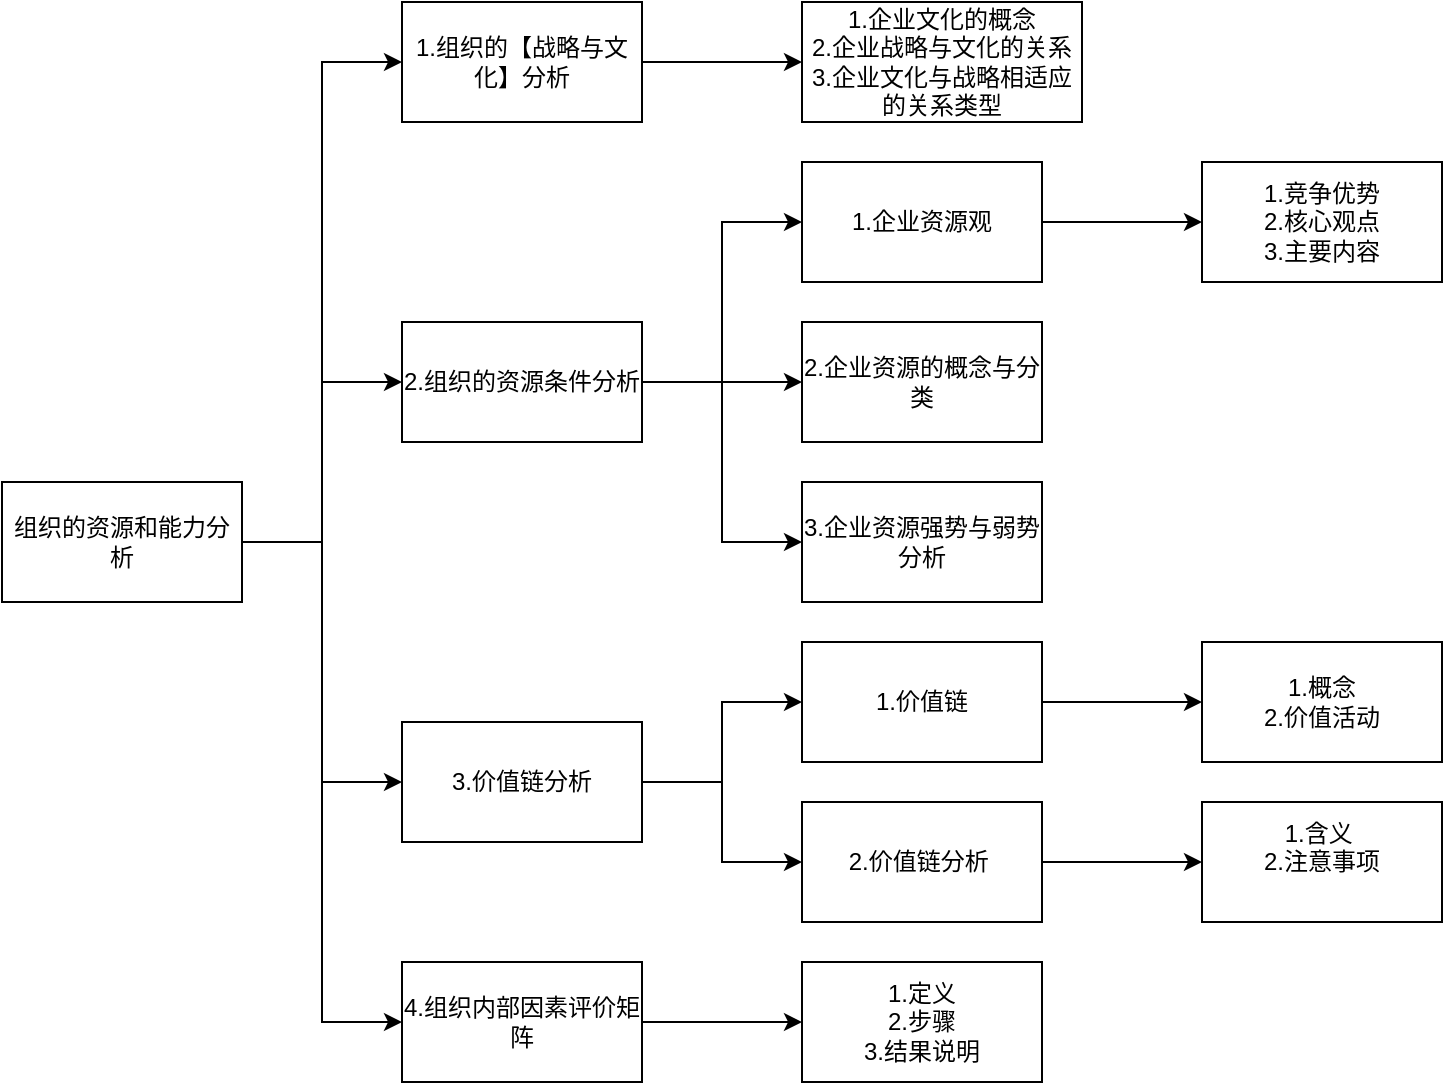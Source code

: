 <mxfile version="22.1.11" type="device">
  <diagram name="第 1 页" id="uXD7KHuHyw0NmRrSIp3C">
    <mxGraphModel dx="954" dy="589" grid="1" gridSize="10" guides="1" tooltips="1" connect="1" arrows="1" fold="1" page="1" pageScale="1" pageWidth="827" pageHeight="1169" math="0" shadow="0">
      <root>
        <mxCell id="0" />
        <mxCell id="1" parent="0" />
        <mxCell id="YB15amSemUfS8QgxUduB-1" value="" style="edgeStyle=orthogonalEdgeStyle;rounded=0;orthogonalLoop=1;jettySize=auto;html=1;entryX=0;entryY=0.5;entryDx=0;entryDy=0;" parent="1" source="YB15amSemUfS8QgxUduB-4" target="YB15amSemUfS8QgxUduB-5" edge="1">
          <mxGeometry relative="1" as="geometry" />
        </mxCell>
        <mxCell id="YB15amSemUfS8QgxUduB-2" style="edgeStyle=orthogonalEdgeStyle;rounded=0;orthogonalLoop=1;jettySize=auto;html=1;entryX=0;entryY=0.5;entryDx=0;entryDy=0;" parent="1" source="YB15amSemUfS8QgxUduB-4" target="YB15amSemUfS8QgxUduB-8" edge="1">
          <mxGeometry relative="1" as="geometry" />
        </mxCell>
        <mxCell id="YB15amSemUfS8QgxUduB-3" style="edgeStyle=orthogonalEdgeStyle;rounded=0;orthogonalLoop=1;jettySize=auto;html=1;entryX=0;entryY=0.5;entryDx=0;entryDy=0;" parent="1" source="YB15amSemUfS8QgxUduB-4" target="YB15amSemUfS8QgxUduB-9" edge="1">
          <mxGeometry relative="1" as="geometry" />
        </mxCell>
        <mxCell id="YB15amSemUfS8QgxUduB-4" value="组织的资源和能力分析" style="rounded=0;whiteSpace=wrap;html=1;" parent="1" vertex="1">
          <mxGeometry x="40" y="320" width="120" height="60" as="geometry" />
        </mxCell>
        <mxCell id="6O3iiqv5siRE0Z-U-gD1-2" value="" style="edgeStyle=orthogonalEdgeStyle;rounded=0;orthogonalLoop=1;jettySize=auto;html=1;" parent="1" source="YB15amSemUfS8QgxUduB-5" target="6O3iiqv5siRE0Z-U-gD1-1" edge="1">
          <mxGeometry relative="1" as="geometry" />
        </mxCell>
        <mxCell id="YB15amSemUfS8QgxUduB-5" value="1.组织的【战略与文化】分析" style="rounded=0;whiteSpace=wrap;html=1;" parent="1" vertex="1">
          <mxGeometry x="240" y="80" width="120" height="60" as="geometry" />
        </mxCell>
        <mxCell id="YB15amSemUfS8QgxUduB-6" value="" style="edgeStyle=orthogonalEdgeStyle;rounded=0;orthogonalLoop=1;jettySize=auto;html=1;entryX=0;entryY=0.5;entryDx=0;entryDy=0;" parent="1" source="YB15amSemUfS8QgxUduB-8" target="6O3iiqv5siRE0Z-U-gD1-8" edge="1">
          <mxGeometry relative="1" as="geometry">
            <mxPoint x="440" y="260" as="targetPoint" />
          </mxGeometry>
        </mxCell>
        <mxCell id="YB15amSemUfS8QgxUduB-7" style="edgeStyle=orthogonalEdgeStyle;rounded=0;orthogonalLoop=1;jettySize=auto;html=1;entryX=0;entryY=0.5;entryDx=0;entryDy=0;exitX=1;exitY=0.5;exitDx=0;exitDy=0;" parent="1" source="YB15amSemUfS8QgxUduB-4" target="YB15amSemUfS8QgxUduB-11" edge="1">
          <mxGeometry relative="1" as="geometry" />
        </mxCell>
        <mxCell id="HeIT6uv1baqHIn3SqAgY-1" style="edgeStyle=orthogonalEdgeStyle;rounded=0;orthogonalLoop=1;jettySize=auto;html=1;entryX=0;entryY=0.5;entryDx=0;entryDy=0;" parent="1" source="YB15amSemUfS8QgxUduB-8" target="6O3iiqv5siRE0Z-U-gD1-6" edge="1">
          <mxGeometry relative="1" as="geometry" />
        </mxCell>
        <mxCell id="bzVc4qjLX0sFDtH8iOIx-1" style="edgeStyle=orthogonalEdgeStyle;rounded=0;orthogonalLoop=1;jettySize=auto;html=1;entryX=0;entryY=0.5;entryDx=0;entryDy=0;" parent="1" source="YB15amSemUfS8QgxUduB-8" target="6O3iiqv5siRE0Z-U-gD1-7" edge="1">
          <mxGeometry relative="1" as="geometry" />
        </mxCell>
        <mxCell id="YB15amSemUfS8QgxUduB-8" value="2.组织的资源条件分析" style="rounded=0;whiteSpace=wrap;html=1;" parent="1" vertex="1">
          <mxGeometry x="240" y="240" width="120" height="60" as="geometry" />
        </mxCell>
        <mxCell id="6O3iiqv5siRE0Z-U-gD1-23" value="" style="edgeStyle=orthogonalEdgeStyle;rounded=0;orthogonalLoop=1;jettySize=auto;html=1;" parent="1" source="YB15amSemUfS8QgxUduB-9" target="6O3iiqv5siRE0Z-U-gD1-22" edge="1">
          <mxGeometry relative="1" as="geometry" />
        </mxCell>
        <mxCell id="YB15amSemUfS8QgxUduB-9" value="4.组织内部因素评价矩阵" style="rounded=0;whiteSpace=wrap;html=1;" parent="1" vertex="1">
          <mxGeometry x="240" y="560" width="120" height="60" as="geometry" />
        </mxCell>
        <mxCell id="6O3iiqv5siRE0Z-U-gD1-15" value="" style="edgeStyle=orthogonalEdgeStyle;rounded=0;orthogonalLoop=1;jettySize=auto;html=1;" parent="1" source="YB15amSemUfS8QgxUduB-11" target="6O3iiqv5siRE0Z-U-gD1-14" edge="1">
          <mxGeometry relative="1" as="geometry" />
        </mxCell>
        <mxCell id="6O3iiqv5siRE0Z-U-gD1-17" style="edgeStyle=orthogonalEdgeStyle;rounded=0;orthogonalLoop=1;jettySize=auto;html=1;" parent="1" source="YB15amSemUfS8QgxUduB-11" target="6O3iiqv5siRE0Z-U-gD1-16" edge="1">
          <mxGeometry relative="1" as="geometry" />
        </mxCell>
        <mxCell id="YB15amSemUfS8QgxUduB-11" value="3.价值链分析" style="rounded=0;whiteSpace=wrap;html=1;" parent="1" vertex="1">
          <mxGeometry x="240" y="440" width="120" height="60" as="geometry" />
        </mxCell>
        <mxCell id="6O3iiqv5siRE0Z-U-gD1-1" value="&lt;div&gt;1.企业文化的概念&lt;/div&gt;&lt;div&gt;2.企业战略与文化的关系&lt;/div&gt;&lt;div&gt;3.企业文化与战略相适应的关系类型&lt;/div&gt;" style="rounded=0;whiteSpace=wrap;html=1;" parent="1" vertex="1">
          <mxGeometry x="440" y="80" width="140" height="60" as="geometry" />
        </mxCell>
        <mxCell id="6O3iiqv5siRE0Z-U-gD1-6" value="2.企业资源的概念与分类" style="rounded=0;whiteSpace=wrap;html=1;" parent="1" vertex="1">
          <mxGeometry x="440" y="240" width="120" height="60" as="geometry" />
        </mxCell>
        <mxCell id="6O3iiqv5siRE0Z-U-gD1-7" value="3.企业资源强势与弱势分析" style="rounded=0;whiteSpace=wrap;html=1;" parent="1" vertex="1">
          <mxGeometry x="440" y="320" width="120" height="60" as="geometry" />
        </mxCell>
        <mxCell id="6O3iiqv5siRE0Z-U-gD1-13" value="" style="edgeStyle=orthogonalEdgeStyle;rounded=0;orthogonalLoop=1;jettySize=auto;html=1;" parent="1" source="6O3iiqv5siRE0Z-U-gD1-8" target="6O3iiqv5siRE0Z-U-gD1-12" edge="1">
          <mxGeometry relative="1" as="geometry" />
        </mxCell>
        <mxCell id="6O3iiqv5siRE0Z-U-gD1-8" value="1.企业资源观" style="rounded=0;whiteSpace=wrap;html=1;" parent="1" vertex="1">
          <mxGeometry x="440" y="160" width="120" height="60" as="geometry" />
        </mxCell>
        <mxCell id="6O3iiqv5siRE0Z-U-gD1-12" value="&lt;div&gt;1.竞争优势&lt;/div&gt;&lt;div&gt;2.核心观点&lt;/div&gt;&lt;div&gt;3.主要内容&lt;/div&gt;" style="rounded=0;whiteSpace=wrap;html=1;" parent="1" vertex="1">
          <mxGeometry x="640" y="160" width="120" height="60" as="geometry" />
        </mxCell>
        <mxCell id="6O3iiqv5siRE0Z-U-gD1-19" value="" style="edgeStyle=orthogonalEdgeStyle;rounded=0;orthogonalLoop=1;jettySize=auto;html=1;" parent="1" source="6O3iiqv5siRE0Z-U-gD1-14" target="6O3iiqv5siRE0Z-U-gD1-18" edge="1">
          <mxGeometry relative="1" as="geometry" />
        </mxCell>
        <mxCell id="6O3iiqv5siRE0Z-U-gD1-14" value="1.价值链" style="rounded=0;whiteSpace=wrap;html=1;" parent="1" vertex="1">
          <mxGeometry x="440" y="400" width="120" height="60" as="geometry" />
        </mxCell>
        <mxCell id="6O3iiqv5siRE0Z-U-gD1-21" value="" style="edgeStyle=orthogonalEdgeStyle;rounded=0;orthogonalLoop=1;jettySize=auto;html=1;" parent="1" source="6O3iiqv5siRE0Z-U-gD1-16" target="6O3iiqv5siRE0Z-U-gD1-20" edge="1">
          <mxGeometry relative="1" as="geometry" />
        </mxCell>
        <mxCell id="6O3iiqv5siRE0Z-U-gD1-16" value="2.价值链分析&amp;nbsp;" style="rounded=0;whiteSpace=wrap;html=1;" parent="1" vertex="1">
          <mxGeometry x="440" y="480" width="120" height="60" as="geometry" />
        </mxCell>
        <mxCell id="6O3iiqv5siRE0Z-U-gD1-18" value="&lt;div&gt;1.概念&lt;/div&gt;&lt;div&gt;2.价值活动&lt;/div&gt;" style="rounded=0;whiteSpace=wrap;html=1;" parent="1" vertex="1">
          <mxGeometry x="640" y="400" width="120" height="60" as="geometry" />
        </mxCell>
        <mxCell id="6O3iiqv5siRE0Z-U-gD1-20" value="&lt;div&gt;1.含义&amp;nbsp;&lt;/div&gt;&lt;div&gt;2.注意事项&lt;/div&gt;&lt;div&gt;&lt;br&gt;&lt;/div&gt;" style="rounded=0;whiteSpace=wrap;html=1;" parent="1" vertex="1">
          <mxGeometry x="640" y="480" width="120" height="60" as="geometry" />
        </mxCell>
        <mxCell id="6O3iiqv5siRE0Z-U-gD1-22" value="&lt;div&gt;1.定义&lt;/div&gt;&lt;div&gt;2.步骤&lt;/div&gt;&lt;div&gt;3.结果说明&lt;/div&gt;" style="rounded=0;whiteSpace=wrap;html=1;" parent="1" vertex="1">
          <mxGeometry x="440" y="560" width="120" height="60" as="geometry" />
        </mxCell>
      </root>
    </mxGraphModel>
  </diagram>
</mxfile>
